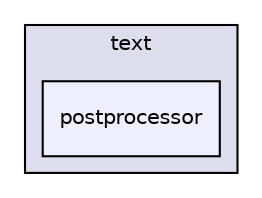 digraph "/build/FastDeploy/fastdeploy/text/postprocessor" {
  compound=true
  node [ fontsize="10", fontname="Helvetica"];
  edge [ labelfontsize="10", labelfontname="Helvetica"];
  subgraph clusterdir_f2fa4ae92b2ea4d21d1ef517eced9e57 {
    graph [ bgcolor="#ddddee", pencolor="black", label="text" fontname="Helvetica", fontsize="10", URL="dir_f2fa4ae92b2ea4d21d1ef517eced9e57.html"]
  dir_ec03fc8fa08da16d16c0bdde19a99902 [shape=box, label="postprocessor", style="filled", fillcolor="#eeeeff", pencolor="black", URL="dir_ec03fc8fa08da16d16c0bdde19a99902.html"];
  }
}
